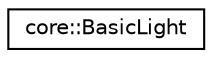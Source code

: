 digraph "Graphical Class Hierarchy"
{
 // LATEX_PDF_SIZE
  edge [fontname="Helvetica",fontsize="10",labelfontname="Helvetica",labelfontsize="10"];
  node [fontname="Helvetica",fontsize="10",shape=record];
  rankdir="LR";
  Node0 [label="core::BasicLight",height=0.2,width=0.4,color="black", fillcolor="white", style="filled",URL="$d4/d08/structcore_1_1BasicLight.html",tooltip=" "];
}
